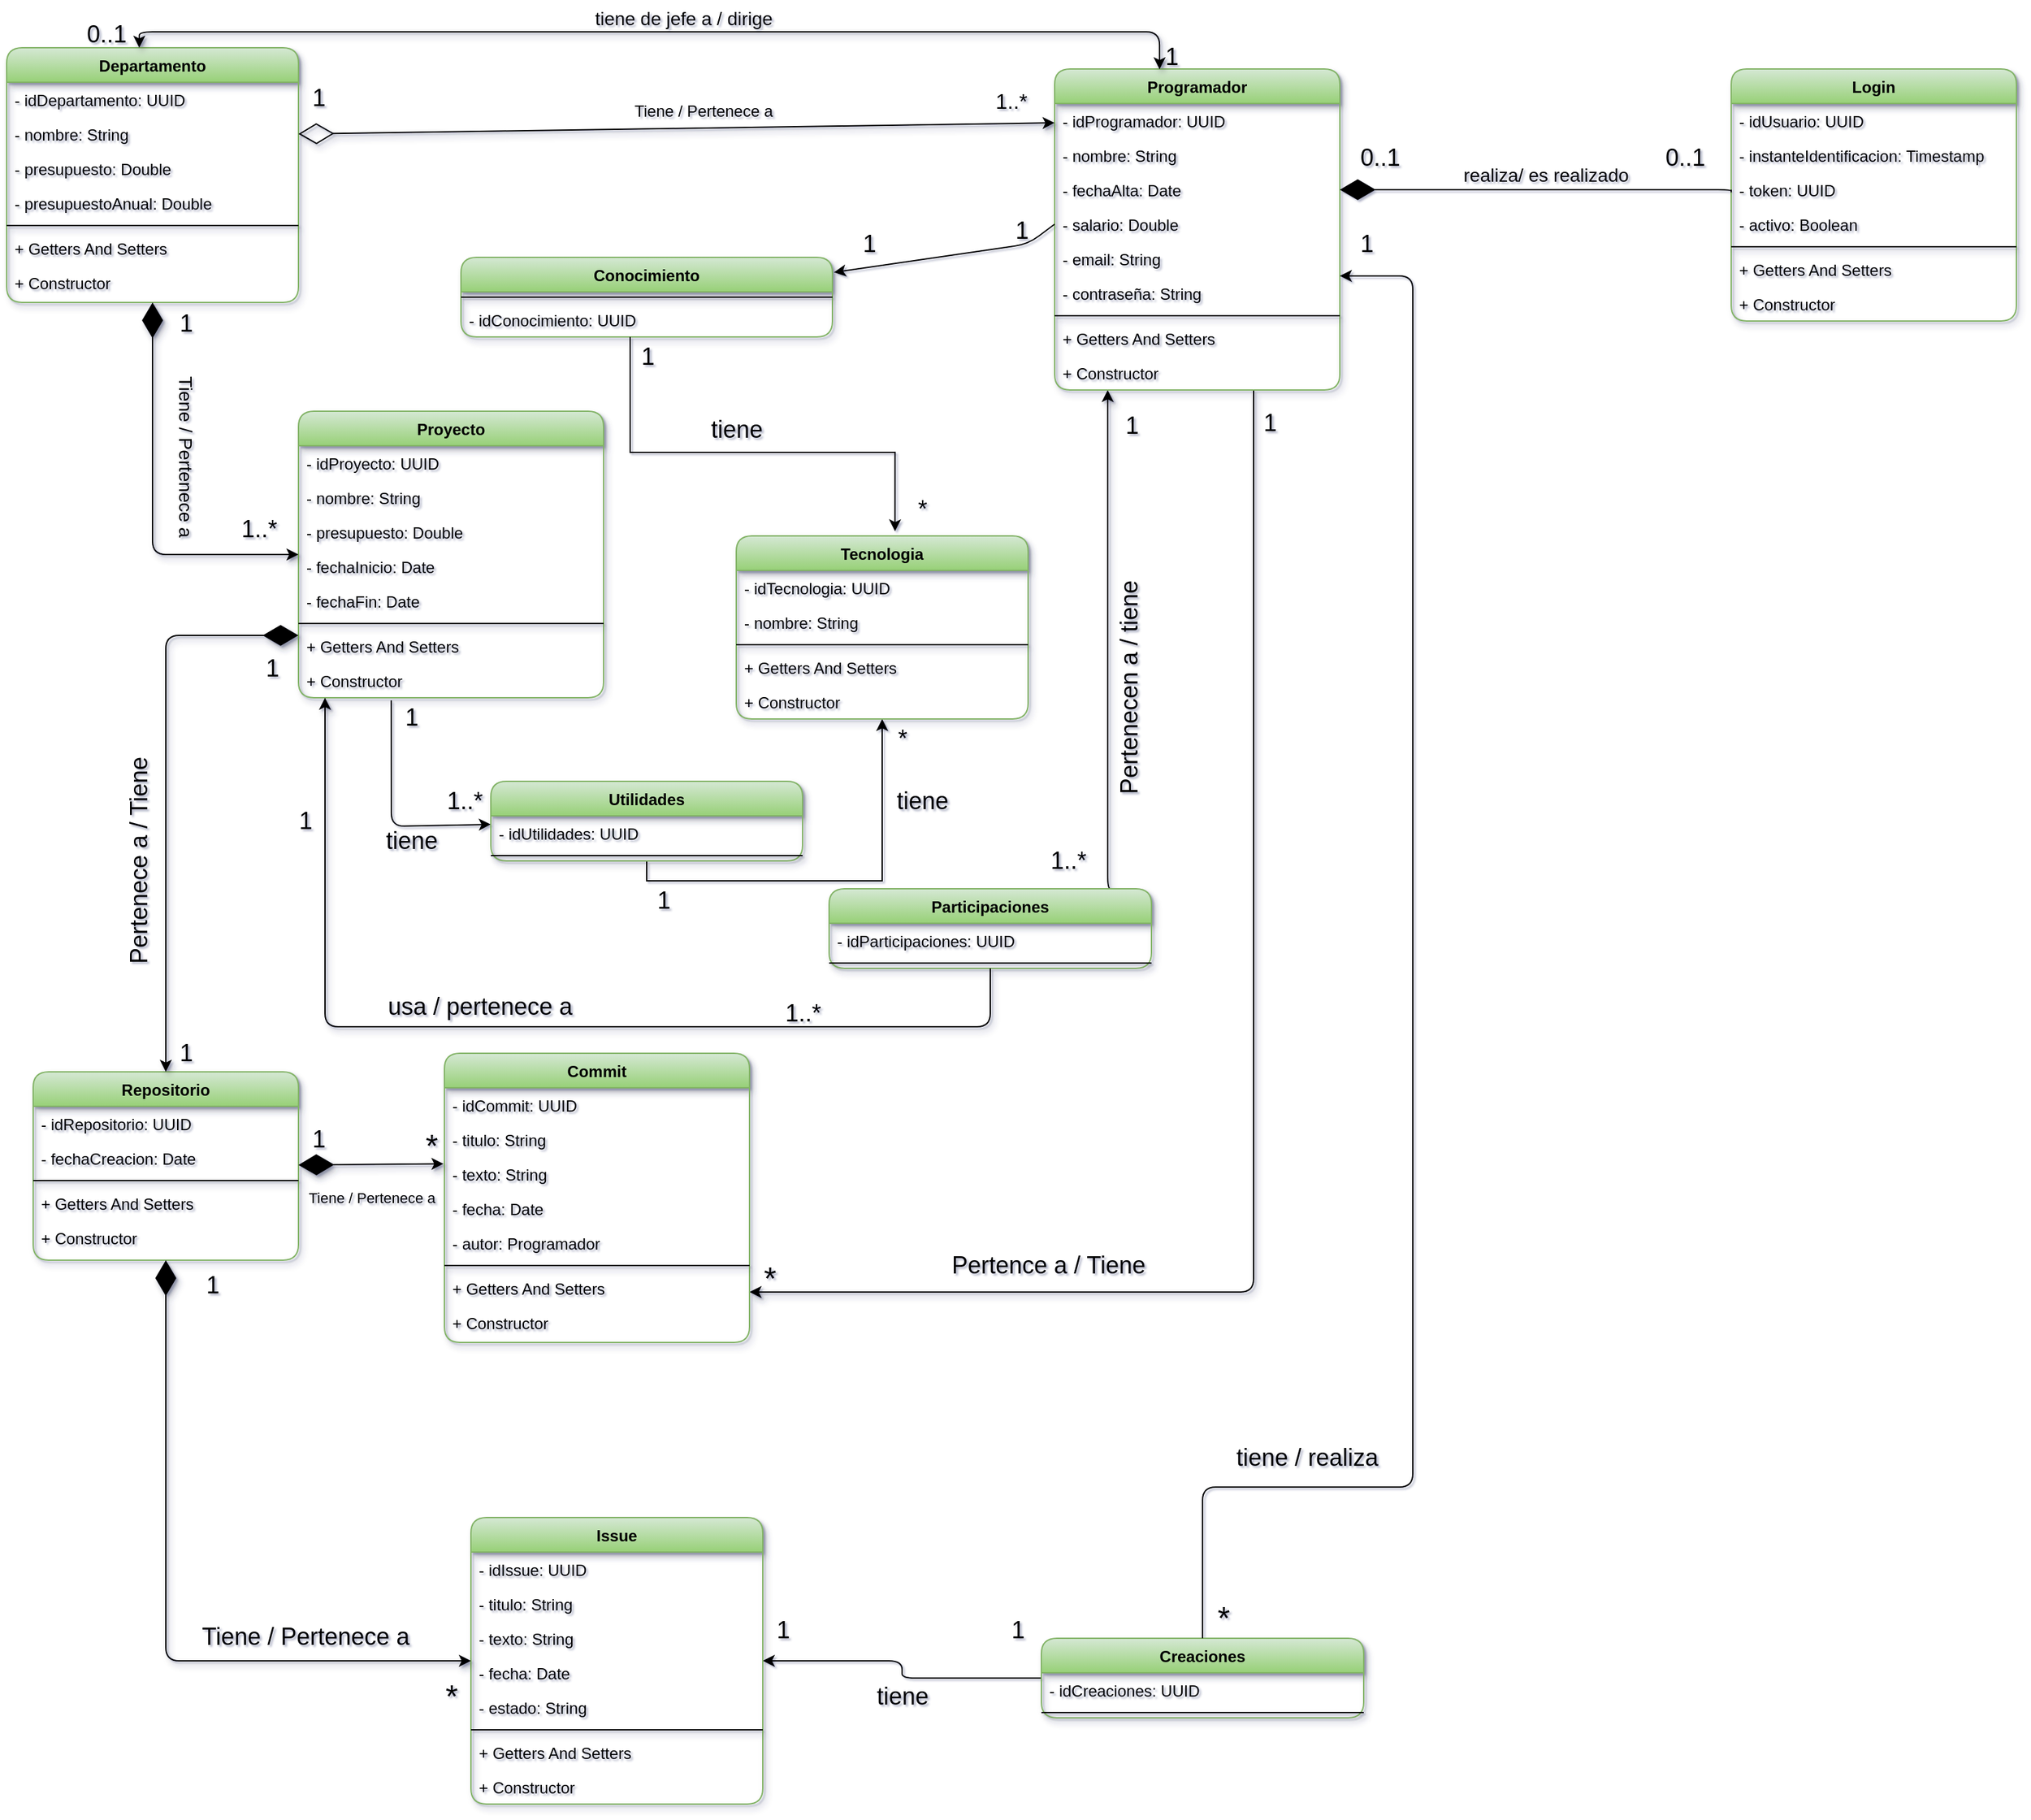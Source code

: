 <mxfile>
    <diagram id="HZmxY4WNw8024BE34JRR" name="Page-1">
        <mxGraphModel dx="781" dy="455" grid="1" gridSize="10" guides="1" tooltips="1" connect="1" arrows="1" fold="1" page="1" pageScale="1" pageWidth="827" pageHeight="1169" background="#FFFFFF" math="0" shadow="1">
            <root>
                <mxCell id="0"/>
                <mxCell id="1" parent="0"/>
                <mxCell id="TiH0geAo-olVfuEoiiwe-1" value="Departamento" style="swimlane;fontStyle=1;align=center;verticalAlign=top;childLayout=stackLayout;horizontal=1;startSize=26;horizontalStack=0;resizeParent=1;resizeParentMax=0;resizeLast=0;collapsible=1;marginBottom=0;fillColor=#d5e8d4;strokeColor=#82b366;gradientColor=#97d077;rounded=1;shadow=1;" parent="1" vertex="1">
                    <mxGeometry x="10" y="32" width="220" height="192" as="geometry"/>
                </mxCell>
                <mxCell id="TiH0geAo-olVfuEoiiwe-2" value="- idDepartamento: UUID" style="text;strokeColor=none;fillColor=none;align=left;verticalAlign=top;spacingLeft=4;spacingRight=4;overflow=hidden;rotatable=0;points=[[0,0.5],[1,0.5]];portConstraint=eastwest;rounded=1;shadow=1;" parent="TiH0geAo-olVfuEoiiwe-1" vertex="1">
                    <mxGeometry y="26" width="220" height="26" as="geometry"/>
                </mxCell>
                <mxCell id="ypCZ3P_r6VAvFXWBrY6j-39" value="- nombre: String" style="text;strokeColor=none;fillColor=none;align=left;verticalAlign=top;spacingLeft=4;spacingRight=4;overflow=hidden;rotatable=0;points=[[0,0.5],[1,0.5]];portConstraint=eastwest;rounded=1;shadow=1;" parent="TiH0geAo-olVfuEoiiwe-1" vertex="1">
                    <mxGeometry y="52" width="220" height="26" as="geometry"/>
                </mxCell>
                <mxCell id="TiH0geAo-olVfuEoiiwe-6" value="- presupuesto: Double" style="text;strokeColor=none;fillColor=none;align=left;verticalAlign=top;spacingLeft=4;spacingRight=4;overflow=hidden;rotatable=0;points=[[0,0.5],[1,0.5]];portConstraint=eastwest;rounded=1;shadow=1;" parent="TiH0geAo-olVfuEoiiwe-1" vertex="1">
                    <mxGeometry y="78" width="220" height="26" as="geometry"/>
                </mxCell>
                <mxCell id="TiH0geAo-olVfuEoiiwe-9" value="- presupuestoAnual: Double" style="text;strokeColor=none;fillColor=none;align=left;verticalAlign=top;spacingLeft=4;spacingRight=4;overflow=hidden;rotatable=0;points=[[0,0.5],[1,0.5]];portConstraint=eastwest;rounded=1;shadow=1;" parent="TiH0geAo-olVfuEoiiwe-1" vertex="1">
                    <mxGeometry y="104" width="220" height="26" as="geometry"/>
                </mxCell>
                <mxCell id="TiH0geAo-olVfuEoiiwe-3" value="" style="line;strokeWidth=1;fillColor=none;align=left;verticalAlign=middle;spacingTop=-1;spacingLeft=3;spacingRight=3;rotatable=0;labelPosition=right;points=[];portConstraint=eastwest;rounded=1;shadow=1;" parent="TiH0geAo-olVfuEoiiwe-1" vertex="1">
                    <mxGeometry y="130" width="220" height="8" as="geometry"/>
                </mxCell>
                <mxCell id="TiH0geAo-olVfuEoiiwe-4" value="+ Getters And Setters" style="text;strokeColor=none;fillColor=none;align=left;verticalAlign=top;spacingLeft=4;spacingRight=4;overflow=hidden;rotatable=0;points=[[0,0.5],[1,0.5]];portConstraint=eastwest;rounded=1;shadow=1;" parent="TiH0geAo-olVfuEoiiwe-1" vertex="1">
                    <mxGeometry y="138" width="220" height="26" as="geometry"/>
                </mxCell>
                <mxCell id="TiH0geAo-olVfuEoiiwe-10" value="+ Constructor" style="text;strokeColor=none;fillColor=none;align=left;verticalAlign=top;spacingLeft=4;spacingRight=4;overflow=hidden;rotatable=0;points=[[0,0.5],[1,0.5]];portConstraint=eastwest;rounded=1;shadow=1;" parent="TiH0geAo-olVfuEoiiwe-1" vertex="1">
                    <mxGeometry y="164" width="220" height="28" as="geometry"/>
                </mxCell>
                <mxCell id="TiH0geAo-olVfuEoiiwe-11" value="Proyecto" style="swimlane;fontStyle=1;align=center;verticalAlign=top;childLayout=stackLayout;horizontal=1;startSize=26;horizontalStack=0;resizeParent=1;resizeParentMax=0;resizeLast=0;collapsible=1;marginBottom=0;fillColor=#d5e8d4;strokeColor=#82b366;gradientColor=#97d077;rounded=1;shadow=1;" parent="1" vertex="1">
                    <mxGeometry x="230" y="306" width="230" height="216" as="geometry"/>
                </mxCell>
                <mxCell id="TiH0geAo-olVfuEoiiwe-12" value="- idProyecto: UUID" style="text;strokeColor=none;fillColor=none;align=left;verticalAlign=top;spacingLeft=4;spacingRight=4;overflow=hidden;rotatable=0;points=[[0,0.5],[1,0.5]];portConstraint=eastwest;rounded=1;shadow=1;" parent="TiH0geAo-olVfuEoiiwe-11" vertex="1">
                    <mxGeometry y="26" width="230" height="26" as="geometry"/>
                </mxCell>
                <mxCell id="ypCZ3P_r6VAvFXWBrY6j-42" value="- nombre: String" style="text;strokeColor=none;fillColor=none;align=left;verticalAlign=top;spacingLeft=4;spacingRight=4;overflow=hidden;rotatable=0;points=[[0,0.5],[1,0.5]];portConstraint=eastwest;rounded=1;shadow=1;" parent="TiH0geAo-olVfuEoiiwe-11" vertex="1">
                    <mxGeometry y="52" width="230" height="26" as="geometry"/>
                </mxCell>
                <mxCell id="TiH0geAo-olVfuEoiiwe-14" value="- presupuesto: Double" style="text;strokeColor=none;fillColor=none;align=left;verticalAlign=top;spacingLeft=4;spacingRight=4;overflow=hidden;rotatable=0;points=[[0,0.5],[1,0.5]];portConstraint=eastwest;rounded=1;shadow=1;" parent="TiH0geAo-olVfuEoiiwe-11" vertex="1">
                    <mxGeometry y="78" width="230" height="26" as="geometry"/>
                </mxCell>
                <mxCell id="TiH0geAo-olVfuEoiiwe-15" value="- fechaInicio: Date" style="text;strokeColor=none;fillColor=none;align=left;verticalAlign=top;spacingLeft=4;spacingRight=4;overflow=hidden;rotatable=0;points=[[0,0.5],[1,0.5]];portConstraint=eastwest;rounded=1;shadow=1;" parent="TiH0geAo-olVfuEoiiwe-11" vertex="1">
                    <mxGeometry y="104" width="230" height="26" as="geometry"/>
                </mxCell>
                <mxCell id="TiH0geAo-olVfuEoiiwe-16" value="- fechaFin: Date" style="text;strokeColor=none;fillColor=none;align=left;verticalAlign=top;spacingLeft=4;spacingRight=4;overflow=hidden;rotatable=0;points=[[0,0.5],[1,0.5]];portConstraint=eastwest;rounded=1;shadow=1;" parent="TiH0geAo-olVfuEoiiwe-11" vertex="1">
                    <mxGeometry y="130" width="230" height="26" as="geometry"/>
                </mxCell>
                <mxCell id="TiH0geAo-olVfuEoiiwe-18" value="" style="line;strokeWidth=1;fillColor=none;align=left;verticalAlign=middle;spacingTop=-1;spacingLeft=3;spacingRight=3;rotatable=0;labelPosition=right;points=[];portConstraint=eastwest;rounded=1;shadow=1;" parent="TiH0geAo-olVfuEoiiwe-11" vertex="1">
                    <mxGeometry y="156" width="230" height="8" as="geometry"/>
                </mxCell>
                <mxCell id="TiH0geAo-olVfuEoiiwe-19" value="+ Getters And Setters" style="text;strokeColor=none;fillColor=none;align=left;verticalAlign=top;spacingLeft=4;spacingRight=4;overflow=hidden;rotatable=0;points=[[0,0.5],[1,0.5]];portConstraint=eastwest;rounded=1;shadow=1;" parent="TiH0geAo-olVfuEoiiwe-11" vertex="1">
                    <mxGeometry y="164" width="230" height="26" as="geometry"/>
                </mxCell>
                <mxCell id="TiH0geAo-olVfuEoiiwe-20" value="+ Constructor " style="text;strokeColor=none;fillColor=none;align=left;verticalAlign=top;spacingLeft=4;spacingRight=4;overflow=hidden;rotatable=0;points=[[0,0.5],[1,0.5]];portConstraint=eastwest;rounded=1;shadow=1;" parent="TiH0geAo-olVfuEoiiwe-11" vertex="1">
                    <mxGeometry y="190" width="230" height="26" as="geometry"/>
                </mxCell>
                <mxCell id="Bo5ASMbknL42rBoyFhP4-28" style="edgeStyle=orthogonalEdgeStyle;orthogonalLoop=1;jettySize=auto;html=1;endArrow=classic;endFill=1;shadow=1;startArrow=none;startFill=0;" parent="1" source="TiH0geAo-olVfuEoiiwe-23" target="TiH0geAo-olVfuEoiiwe-46" edge="1">
                    <mxGeometry relative="1" as="geometry">
                        <Array as="points">
                            <mxPoint x="950" y="970"/>
                        </Array>
                        <mxPoint x="570" y="860" as="targetPoint"/>
                    </mxGeometry>
                </mxCell>
                <mxCell id="89NfcNjuYtu2z_Fh4dar-20" style="edgeStyle=orthogonalEdgeStyle;rounded=1;orthogonalLoop=1;jettySize=auto;html=1;fontSize=18;endArrow=none;endFill=0;shadow=1;entryX=0.861;entryY=0.039;entryDx=0;entryDy=0;startArrow=classic;startFill=1;entryPerimeter=0;" parent="1" source="TiH0geAo-olVfuEoiiwe-23" target="89NfcNjuYtu2z_Fh4dar-2" edge="1">
                    <mxGeometry relative="1" as="geometry">
                        <Array as="points">
                            <mxPoint x="840" y="666"/>
                            <mxPoint x="844" y="666"/>
                            <mxPoint x="844" y="667"/>
                        </Array>
                        <mxPoint x="810" y="590" as="targetPoint"/>
                    </mxGeometry>
                </mxCell>
                <mxCell id="TiH0geAo-olVfuEoiiwe-23" value="Programador" style="swimlane;fontStyle=1;align=center;verticalAlign=top;childLayout=stackLayout;horizontal=1;startSize=26;horizontalStack=0;resizeParent=1;resizeParentMax=0;resizeLast=0;collapsible=1;marginBottom=0;fillColor=#d5e8d4;strokeColor=#82b366;gradientColor=#97d077;rounded=1;shadow=1;" parent="1" vertex="1">
                    <mxGeometry x="800" y="48" width="215" height="242" as="geometry"/>
                </mxCell>
                <mxCell id="TiH0geAo-olVfuEoiiwe-24" value="- idProgramador: UUID" style="text;strokeColor=none;fillColor=none;align=left;verticalAlign=top;spacingLeft=4;spacingRight=4;overflow=hidden;rotatable=0;points=[[0,0.5],[1,0.5]];portConstraint=eastwest;rounded=1;shadow=1;" parent="TiH0geAo-olVfuEoiiwe-23" vertex="1">
                    <mxGeometry y="26" width="215" height="26" as="geometry"/>
                </mxCell>
                <mxCell id="ypCZ3P_r6VAvFXWBrY6j-40" value="- nombre: String" style="text;strokeColor=none;fillColor=none;align=left;verticalAlign=top;spacingLeft=4;spacingRight=4;overflow=hidden;rotatable=0;points=[[0,0.5],[1,0.5]];portConstraint=eastwest;rounded=1;shadow=1;" parent="TiH0geAo-olVfuEoiiwe-23" vertex="1">
                    <mxGeometry y="52" width="215" height="26" as="geometry"/>
                </mxCell>
                <mxCell id="TiH0geAo-olVfuEoiiwe-25" value="- fechaAlta: Date" style="text;strokeColor=none;fillColor=none;align=left;verticalAlign=top;spacingLeft=4;spacingRight=4;overflow=hidden;rotatable=0;points=[[0,0.5],[1,0.5]];portConstraint=eastwest;rounded=1;shadow=1;" parent="TiH0geAo-olVfuEoiiwe-23" vertex="1">
                    <mxGeometry y="78" width="215" height="26" as="geometry"/>
                </mxCell>
                <mxCell id="TiH0geAo-olVfuEoiiwe-45" value="- salario: Double" style="text;strokeColor=none;fillColor=none;align=left;verticalAlign=top;spacingLeft=4;spacingRight=4;overflow=hidden;rotatable=0;points=[[0,0.5],[1,0.5]];portConstraint=eastwest;rounded=1;shadow=1;" parent="TiH0geAo-olVfuEoiiwe-23" vertex="1">
                    <mxGeometry y="104" width="215" height="26" as="geometry"/>
                </mxCell>
                <mxCell id="TiH0geAo-olVfuEoiiwe-32" value="- email: String" style="text;strokeColor=none;fillColor=none;align=left;verticalAlign=top;spacingLeft=4;spacingRight=4;overflow=hidden;rotatable=0;points=[[0,0.5],[1,0.5]];portConstraint=eastwest;rounded=1;shadow=1;" parent="TiH0geAo-olVfuEoiiwe-23" vertex="1">
                    <mxGeometry y="130" width="215" height="26" as="geometry"/>
                </mxCell>
                <mxCell id="TiH0geAo-olVfuEoiiwe-33" value="- contraseña: String " style="text;strokeColor=none;fillColor=none;align=left;verticalAlign=top;spacingLeft=4;spacingRight=4;overflow=hidden;rotatable=0;points=[[0,0.5],[1,0.5]];portConstraint=eastwest;rounded=1;shadow=1;" parent="TiH0geAo-olVfuEoiiwe-23" vertex="1">
                    <mxGeometry y="156" width="215" height="26" as="geometry"/>
                </mxCell>
                <mxCell id="TiH0geAo-olVfuEoiiwe-31" value="" style="line;strokeWidth=1;fillColor=none;align=left;verticalAlign=middle;spacingTop=-1;spacingLeft=3;spacingRight=3;rotatable=0;labelPosition=right;points=[];portConstraint=eastwest;rounded=1;shadow=1;" parent="TiH0geAo-olVfuEoiiwe-23" vertex="1">
                    <mxGeometry y="182" width="215" height="8" as="geometry"/>
                </mxCell>
                <mxCell id="12" value="+ Getters And Setters" style="text;strokeColor=none;fillColor=none;align=left;verticalAlign=top;spacingLeft=4;spacingRight=4;overflow=hidden;rotatable=0;points=[[0,0.5],[1,0.5]];portConstraint=eastwest;rounded=1;shadow=1;" parent="TiH0geAo-olVfuEoiiwe-23" vertex="1">
                    <mxGeometry y="190" width="215" height="26" as="geometry"/>
                </mxCell>
                <mxCell id="13" value="+ Constructor" style="text;strokeColor=none;fillColor=none;align=left;verticalAlign=top;spacingLeft=4;spacingRight=4;overflow=hidden;rotatable=0;points=[[0,0.5],[1,0.5]];portConstraint=eastwest;rounded=1;shadow=1;" parent="TiH0geAo-olVfuEoiiwe-23" vertex="1">
                    <mxGeometry y="216" width="215" height="26" as="geometry"/>
                </mxCell>
                <mxCell id="TiH0geAo-olVfuEoiiwe-34" value="Repositorio" style="swimlane;fontStyle=1;align=center;verticalAlign=top;childLayout=stackLayout;horizontal=1;startSize=26;horizontalStack=0;resizeParent=1;resizeParentMax=0;resizeLast=0;collapsible=1;marginBottom=0;fillColor=#d5e8d4;strokeColor=#82b366;gradientColor=#97d077;rounded=1;shadow=1;" parent="1" vertex="1">
                    <mxGeometry x="30" y="804" width="200" height="142" as="geometry"/>
                </mxCell>
                <mxCell id="TiH0geAo-olVfuEoiiwe-35" value="- idRepositorio: UUID" style="text;strokeColor=none;fillColor=none;align=left;verticalAlign=top;spacingLeft=4;spacingRight=4;overflow=hidden;rotatable=0;points=[[0,0.5],[1,0.5]];portConstraint=eastwest;rounded=1;shadow=1;" parent="TiH0geAo-olVfuEoiiwe-34" vertex="1">
                    <mxGeometry y="26" width="200" height="26" as="geometry"/>
                </mxCell>
                <mxCell id="TiH0geAo-olVfuEoiiwe-36" value="- fechaCreacion: Date" style="text;strokeColor=none;fillColor=none;align=left;verticalAlign=top;spacingLeft=4;spacingRight=4;overflow=hidden;rotatable=0;points=[[0,0.5],[1,0.5]];portConstraint=eastwest;rounded=1;shadow=1;" parent="TiH0geAo-olVfuEoiiwe-34" vertex="1">
                    <mxGeometry y="52" width="200" height="26" as="geometry"/>
                </mxCell>
                <mxCell id="TiH0geAo-olVfuEoiiwe-41" value="" style="line;strokeWidth=1;fillColor=none;align=left;verticalAlign=middle;spacingTop=-1;spacingLeft=3;spacingRight=3;rotatable=0;labelPosition=right;points=[];portConstraint=eastwest;rounded=1;shadow=1;" parent="TiH0geAo-olVfuEoiiwe-34" vertex="1">
                    <mxGeometry y="78" width="200" height="8" as="geometry"/>
                </mxCell>
                <mxCell id="TiH0geAo-olVfuEoiiwe-42" value="+ Getters And Setters" style="text;strokeColor=none;fillColor=none;align=left;verticalAlign=top;spacingLeft=4;spacingRight=4;overflow=hidden;rotatable=0;points=[[0,0.5],[1,0.5]];portConstraint=eastwest;rounded=1;shadow=1;" parent="TiH0geAo-olVfuEoiiwe-34" vertex="1">
                    <mxGeometry y="86" width="200" height="26" as="geometry"/>
                </mxCell>
                <mxCell id="TiH0geAo-olVfuEoiiwe-43" value="+ Constructor " style="text;strokeColor=none;fillColor=none;align=left;verticalAlign=top;spacingLeft=4;spacingRight=4;overflow=hidden;rotatable=0;points=[[0,0.5],[1,0.5]];portConstraint=eastwest;rounded=1;shadow=1;" parent="TiH0geAo-olVfuEoiiwe-34" vertex="1">
                    <mxGeometry y="112" width="200" height="30" as="geometry"/>
                </mxCell>
                <mxCell id="TiH0geAo-olVfuEoiiwe-46" value="Commit" style="swimlane;fontStyle=1;align=center;verticalAlign=top;childLayout=stackLayout;horizontal=1;startSize=26;horizontalStack=0;resizeParent=1;resizeParentMax=0;resizeLast=0;collapsible=1;marginBottom=0;fillColor=#d5e8d4;strokeColor=#82b366;gradientColor=#97d077;rounded=1;shadow=1;" parent="1" vertex="1">
                    <mxGeometry x="340" y="790" width="230" height="218" as="geometry"/>
                </mxCell>
                <mxCell id="ypCZ3P_r6VAvFXWBrY6j-45" value="- idCommit: UUID" style="text;strokeColor=none;fillColor=none;align=left;verticalAlign=top;spacingLeft=4;spacingRight=4;overflow=hidden;rotatable=0;points=[[0,0.5],[1,0.5]];portConstraint=eastwest;rounded=1;shadow=1;" parent="TiH0geAo-olVfuEoiiwe-46" vertex="1">
                    <mxGeometry y="26" width="230" height="26" as="geometry"/>
                </mxCell>
                <mxCell id="TiH0geAo-olVfuEoiiwe-47" value="- titulo: String" style="text;strokeColor=none;fillColor=none;align=left;verticalAlign=top;spacingLeft=4;spacingRight=4;overflow=hidden;rotatable=0;points=[[0,0.5],[1,0.5]];portConstraint=eastwest;rounded=1;shadow=1;" parent="TiH0geAo-olVfuEoiiwe-46" vertex="1">
                    <mxGeometry y="52" width="230" height="26" as="geometry"/>
                </mxCell>
                <mxCell id="TiH0geAo-olVfuEoiiwe-48" value="- texto: String" style="text;strokeColor=none;fillColor=none;align=left;verticalAlign=top;spacingLeft=4;spacingRight=4;overflow=hidden;rotatable=0;points=[[0,0.5],[1,0.5]];portConstraint=eastwest;rounded=1;shadow=1;" parent="TiH0geAo-olVfuEoiiwe-46" vertex="1">
                    <mxGeometry y="78" width="230" height="26" as="geometry"/>
                </mxCell>
                <mxCell id="TiH0geAo-olVfuEoiiwe-49" value="- fecha: Date" style="text;strokeColor=none;fillColor=none;align=left;verticalAlign=top;spacingLeft=4;spacingRight=4;overflow=hidden;rotatable=0;points=[[0,0.5],[1,0.5]];portConstraint=eastwest;rounded=1;shadow=1;" parent="TiH0geAo-olVfuEoiiwe-46" vertex="1">
                    <mxGeometry y="104" width="230" height="26" as="geometry"/>
                </mxCell>
                <mxCell id="TiH0geAo-olVfuEoiiwe-52" value="- autor: Programador" style="text;strokeColor=none;fillColor=none;align=left;verticalAlign=top;spacingLeft=4;spacingRight=4;overflow=hidden;rotatable=0;points=[[0,0.5],[1,0.5]];portConstraint=eastwest;rounded=1;shadow=1;" parent="TiH0geAo-olVfuEoiiwe-46" vertex="1">
                    <mxGeometry y="130" width="230" height="26" as="geometry"/>
                </mxCell>
                <mxCell id="TiH0geAo-olVfuEoiiwe-53" value="" style="line;strokeWidth=1;fillColor=none;align=left;verticalAlign=middle;spacingTop=-1;spacingLeft=3;spacingRight=3;rotatable=0;labelPosition=right;points=[];portConstraint=eastwest;rounded=1;shadow=1;" parent="TiH0geAo-olVfuEoiiwe-46" vertex="1">
                    <mxGeometry y="156" width="230" height="8" as="geometry"/>
                </mxCell>
                <mxCell id="TiH0geAo-olVfuEoiiwe-54" value="+ Getters And Setters" style="text;strokeColor=none;fillColor=none;align=left;verticalAlign=top;spacingLeft=4;spacingRight=4;overflow=hidden;rotatable=0;points=[[0,0.5],[1,0.5]];portConstraint=eastwest;rounded=1;shadow=1;" parent="TiH0geAo-olVfuEoiiwe-46" vertex="1">
                    <mxGeometry y="164" width="230" height="26" as="geometry"/>
                </mxCell>
                <mxCell id="TiH0geAo-olVfuEoiiwe-55" value="+ Constructor " style="text;strokeColor=none;fillColor=none;align=left;verticalAlign=top;spacingLeft=4;spacingRight=4;overflow=hidden;rotatable=0;points=[[0,0.5],[1,0.5]];portConstraint=eastwest;rounded=1;shadow=1;" parent="TiH0geAo-olVfuEoiiwe-46" vertex="1">
                    <mxGeometry y="190" width="230" height="28" as="geometry"/>
                </mxCell>
                <mxCell id="y__afnDM-_Wm_M2NOgLT-55" value="" style="edgeStyle=orthogonalEdgeStyle;rounded=1;orthogonalLoop=1;jettySize=auto;html=1;fontSize=18;endArrow=none;endFill=0;startArrow=classic;startFill=1;" parent="1" source="TiH0geAo-olVfuEoiiwe-57" target="y__afnDM-_Wm_M2NOgLT-48" edge="1">
                    <mxGeometry relative="1" as="geometry">
                        <mxPoint x="790" y="1280.998" as="targetPoint"/>
                        <Array as="points"/>
                        <mxPoint x="580" y="1307" as="sourcePoint"/>
                    </mxGeometry>
                </mxCell>
                <mxCell id="TiH0geAo-olVfuEoiiwe-57" value="Issue" style="swimlane;fontStyle=1;align=center;verticalAlign=top;childLayout=stackLayout;horizontal=1;startSize=26;horizontalStack=0;resizeParent=1;resizeParentMax=0;resizeLast=0;collapsible=1;marginBottom=0;fillColor=#d5e8d4;strokeColor=#82b366;gradientColor=#97d077;rounded=1;shadow=1;" parent="1" vertex="1">
                    <mxGeometry x="360" y="1140" width="220" height="216" as="geometry"/>
                </mxCell>
                <mxCell id="TiH0geAo-olVfuEoiiwe-58" value="- idIssue: UUID" style="text;strokeColor=none;fillColor=none;align=left;verticalAlign=top;spacingLeft=4;spacingRight=4;overflow=hidden;rotatable=0;points=[[0,0.5],[1,0.5]];portConstraint=eastwest;rounded=1;shadow=1;" parent="TiH0geAo-olVfuEoiiwe-57" vertex="1">
                    <mxGeometry y="26" width="220" height="26" as="geometry"/>
                </mxCell>
                <mxCell id="ypCZ3P_r6VAvFXWBrY6j-46" value="- titulo: String" style="text;strokeColor=none;fillColor=none;align=left;verticalAlign=top;spacingLeft=4;spacingRight=4;overflow=hidden;rotatable=0;points=[[0,0.5],[1,0.5]];portConstraint=eastwest;rounded=1;shadow=1;" parent="TiH0geAo-olVfuEoiiwe-57" vertex="1">
                    <mxGeometry y="52" width="220" height="26" as="geometry"/>
                </mxCell>
                <mxCell id="TiH0geAo-olVfuEoiiwe-59" value="- texto: String" style="text;strokeColor=none;fillColor=none;align=left;verticalAlign=top;spacingLeft=4;spacingRight=4;overflow=hidden;rotatable=0;points=[[0,0.5],[1,0.5]];portConstraint=eastwest;rounded=1;shadow=1;" parent="TiH0geAo-olVfuEoiiwe-57" vertex="1">
                    <mxGeometry y="78" width="220" height="26" as="geometry"/>
                </mxCell>
                <mxCell id="TiH0geAo-olVfuEoiiwe-60" value="- fecha: Date" style="text;strokeColor=none;fillColor=none;align=left;verticalAlign=top;spacingLeft=4;spacingRight=4;overflow=hidden;rotatable=0;points=[[0,0.5],[1,0.5]];portConstraint=eastwest;rounded=1;shadow=1;" parent="TiH0geAo-olVfuEoiiwe-57" vertex="1">
                    <mxGeometry y="104" width="220" height="26" as="geometry"/>
                </mxCell>
                <mxCell id="Bo5ASMbknL42rBoyFhP4-26" value="- estado: String" style="text;strokeColor=none;fillColor=none;align=left;verticalAlign=top;spacingLeft=4;spacingRight=4;overflow=hidden;rotatable=0;points=[[0,0.5],[1,0.5]];portConstraint=eastwest;rounded=1;shadow=1;" parent="TiH0geAo-olVfuEoiiwe-57" vertex="1">
                    <mxGeometry y="130" width="220" height="26" as="geometry"/>
                </mxCell>
                <mxCell id="TiH0geAo-olVfuEoiiwe-65" value="" style="line;strokeWidth=1;fillColor=none;align=left;verticalAlign=middle;spacingTop=-1;spacingLeft=3;spacingRight=3;rotatable=0;labelPosition=right;points=[];portConstraint=eastwest;rounded=1;shadow=1;" parent="TiH0geAo-olVfuEoiiwe-57" vertex="1">
                    <mxGeometry y="156" width="220" height="8" as="geometry"/>
                </mxCell>
                <mxCell id="TiH0geAo-olVfuEoiiwe-66" value="+ Getters And Setters" style="text;strokeColor=none;fillColor=none;align=left;verticalAlign=top;spacingLeft=4;spacingRight=4;overflow=hidden;rotatable=0;points=[[0,0.5],[1,0.5]];portConstraint=eastwest;rounded=1;shadow=1;" parent="TiH0geAo-olVfuEoiiwe-57" vertex="1">
                    <mxGeometry y="164" width="220" height="26" as="geometry"/>
                </mxCell>
                <mxCell id="TiH0geAo-olVfuEoiiwe-67" value="+ Constructor " style="text;strokeColor=none;fillColor=none;align=left;verticalAlign=top;spacingLeft=4;spacingRight=4;overflow=hidden;rotatable=0;points=[[0,0.5],[1,0.5]];portConstraint=eastwest;rounded=1;shadow=1;" parent="TiH0geAo-olVfuEoiiwe-57" vertex="1">
                    <mxGeometry y="190" width="220" height="26" as="geometry"/>
                </mxCell>
                <mxCell id="Bo5ASMbknL42rBoyFhP4-2" value="Tiene / Pertenece a" style="text;html=1;align=center;verticalAlign=middle;resizable=0;points=[];autosize=1;strokeColor=none;fillColor=none;rounded=1;shadow=1;" parent="1" vertex="1">
                    <mxGeometry x="475" y="70" width="120" height="20" as="geometry"/>
                </mxCell>
                <mxCell id="Bo5ASMbknL42rBoyFhP4-4" value="&lt;font style=&quot;font-size: 18px&quot;&gt;1&lt;/font&gt;" style="text;html=1;align=center;verticalAlign=middle;resizable=0;points=[];autosize=1;strokeColor=none;fillColor=none;rounded=1;shadow=1;" parent="1" vertex="1">
                    <mxGeometry x="230" y="60" width="30" height="20" as="geometry"/>
                </mxCell>
                <mxCell id="Bo5ASMbknL42rBoyFhP4-10" value="&lt;font style=&quot;font-size: 18px&quot;&gt;1..*&lt;/font&gt;" style="text;html=1;align=center;verticalAlign=middle;resizable=0;points=[];autosize=1;strokeColor=none;fillColor=none;rounded=1;shadow=1;" parent="1" vertex="1">
                    <mxGeometry x="180" y="385" width="40" height="20" as="geometry"/>
                </mxCell>
                <mxCell id="Bo5ASMbknL42rBoyFhP4-11" value="&lt;font style=&quot;font-size: 18px&quot;&gt;1&lt;/font&gt;" style="text;html=1;align=center;verticalAlign=middle;resizable=0;points=[];autosize=1;strokeColor=none;fillColor=none;rounded=1;shadow=1;" parent="1" vertex="1">
                    <mxGeometry x="130" y="230" width="30" height="20" as="geometry"/>
                </mxCell>
                <mxCell id="Bo5ASMbknL42rBoyFhP4-13" value="&lt;font style=&quot;font-size: 14px&quot;&gt;Tiene / Pertenece a &lt;/font&gt;" style="text;html=1;align=center;verticalAlign=middle;resizable=0;points=[];autosize=1;strokeColor=none;fillColor=none;rounded=1;shadow=1;rotation=90;" parent="1" vertex="1">
                    <mxGeometry x="75" y="330" width="140" height="20" as="geometry"/>
                </mxCell>
                <mxCell id="Bo5ASMbknL42rBoyFhP4-15" value="&lt;font style=&quot;font-size: 18px&quot;&gt;1&lt;/font&gt;" style="text;html=1;align=center;verticalAlign=middle;resizable=0;points=[];autosize=1;strokeColor=none;fillColor=none;rounded=1;shadow=1;" parent="1" vertex="1">
                    <mxGeometry x="130" y="780" width="30" height="20" as="geometry"/>
                </mxCell>
                <mxCell id="Bo5ASMbknL42rBoyFhP4-16" value="&lt;font style=&quot;font-size: 18px&quot;&gt;Pertenece a / Tiene&lt;/font&gt;" style="text;html=1;align=center;verticalAlign=middle;resizable=0;points=[];autosize=1;strokeColor=none;fillColor=none;rounded=1;shadow=1;rotation=-90;" parent="1" vertex="1">
                    <mxGeometry x="25" y="635" width="170" height="20" as="geometry"/>
                </mxCell>
                <mxCell id="Bo5ASMbknL42rBoyFhP4-17" value="&lt;font style=&quot;font-size: 18px&quot;&gt;1&lt;/font&gt;" style="text;html=1;align=center;verticalAlign=middle;resizable=0;points=[];autosize=1;strokeColor=none;fillColor=none;rounded=1;shadow=1;" parent="1" vertex="1">
                    <mxGeometry x="195" y="490" width="30" height="20" as="geometry"/>
                </mxCell>
                <mxCell id="Bo5ASMbknL42rBoyFhP4-19" value="&lt;font style=&quot;font-size: 24px&quot;&gt;*&lt;/font&gt;" style="text;html=1;align=center;verticalAlign=middle;resizable=0;points=[];autosize=1;strokeColor=none;fillColor=none;rounded=1;shadow=1;" parent="1" vertex="1">
                    <mxGeometry x="335" y="1265" width="20" height="20" as="geometry"/>
                </mxCell>
                <mxCell id="Bo5ASMbknL42rBoyFhP4-22" value="&lt;font style=&quot;font-size: 18px&quot;&gt;Tiene / Pertenece a&lt;/font&gt;" style="text;html=1;align=center;verticalAlign=middle;resizable=0;points=[];autosize=1;strokeColor=none;fillColor=none;rounded=1;shadow=1;" parent="1" vertex="1">
                    <mxGeometry x="150" y="1220" width="170" height="20" as="geometry"/>
                </mxCell>
                <mxCell id="Bo5ASMbknL42rBoyFhP4-24" value="&lt;font style=&quot;font-size: 24px&quot;&gt;*&lt;/font&gt;" style="text;html=1;align=center;verticalAlign=middle;resizable=0;points=[];autosize=1;strokeColor=none;fillColor=none;rounded=1;shadow=1;" parent="1" vertex="1">
                    <mxGeometry x="320" y="850" width="20" height="20" as="geometry"/>
                </mxCell>
                <mxCell id="Bo5ASMbknL42rBoyFhP4-30" value="&lt;font style=&quot;font-size: 18px&quot;&gt;1&lt;/font&gt;" style="text;html=1;align=center;verticalAlign=middle;resizable=0;points=[];autosize=1;strokeColor=none;fillColor=none;rounded=1;shadow=1;" parent="1" vertex="1">
                    <mxGeometry x="760" y="160" width="30" height="20" as="geometry"/>
                </mxCell>
                <mxCell id="Bo5ASMbknL42rBoyFhP4-31" value="&lt;font style=&quot;font-size: 24px&quot;&gt;*&lt;/font&gt;" style="text;html=1;align=center;verticalAlign=middle;resizable=0;points=[];autosize=1;strokeColor=none;fillColor=none;rounded=1;shadow=1;" parent="1" vertex="1">
                    <mxGeometry x="575" y="950" width="20" height="20" as="geometry"/>
                </mxCell>
                <mxCell id="Bo5ASMbknL42rBoyFhP4-32" value="&lt;font style=&quot;font-size: 18px&quot;&gt;Pertence a / Tiene&lt;/font&gt;" style="text;html=1;align=center;verticalAlign=middle;resizable=0;points=[];autosize=1;strokeColor=none;fillColor=none;rounded=1;shadow=1;" parent="1" vertex="1">
                    <mxGeometry x="715" y="940" width="160" height="20" as="geometry"/>
                </mxCell>
                <mxCell id="89NfcNjuYtu2z_Fh4dar-2" value="Participaciones" style="swimlane;fontStyle=1;align=center;verticalAlign=top;childLayout=stackLayout;horizontal=1;startSize=26;horizontalStack=0;resizeParent=1;resizeParentMax=0;resizeLast=0;collapsible=1;marginBottom=0;fillColor=#d5e8d4;strokeColor=#82b366;gradientColor=#97d077;rounded=1;shadow=1;" parent="1" vertex="1">
                    <mxGeometry x="630" y="666" width="243" height="60" as="geometry"/>
                </mxCell>
                <mxCell id="Gcp4ZpwurgfE3v8SKWam-3" value="- idParticipaciones: UUID" style="text;strokeColor=none;fillColor=none;align=left;verticalAlign=top;spacingLeft=4;spacingRight=4;overflow=hidden;rotatable=0;points=[[0,0.5],[1,0.5]];portConstraint=eastwest;rounded=1;shadow=1;" parent="89NfcNjuYtu2z_Fh4dar-2" vertex="1">
                    <mxGeometry y="26" width="243" height="26" as="geometry"/>
                </mxCell>
                <mxCell id="89NfcNjuYtu2z_Fh4dar-5" value="" style="line;strokeWidth=1;fillColor=none;align=left;verticalAlign=middle;spacingTop=-1;spacingLeft=3;spacingRight=3;rotatable=0;labelPosition=right;points=[];portConstraint=eastwest;rounded=1;shadow=1;" parent="89NfcNjuYtu2z_Fh4dar-2" vertex="1">
                    <mxGeometry y="52" width="243" height="8" as="geometry"/>
                </mxCell>
                <mxCell id="89NfcNjuYtu2z_Fh4dar-17" style="edgeStyle=orthogonalEdgeStyle;rounded=1;orthogonalLoop=1;jettySize=auto;html=1;fontSize=18;endArrow=none;endFill=0;shadow=1;startArrow=classic;startFill=1;" parent="1" source="TiH0geAo-olVfuEoiiwe-11" target="89NfcNjuYtu2z_Fh4dar-2" edge="1">
                    <mxGeometry relative="1" as="geometry">
                        <mxPoint x="660" y="555" as="targetPoint"/>
                        <Array as="points">
                            <mxPoint x="250" y="770"/>
                        </Array>
                    </mxGeometry>
                </mxCell>
                <mxCell id="89NfcNjuYtu2z_Fh4dar-18" value="1" style="text;html=1;align=center;verticalAlign=middle;resizable=0;points=[];autosize=1;strokeColor=none;fillColor=none;fontSize=18;shadow=1;" parent="1" vertex="1">
                    <mxGeometry x="220" y="600" width="30" height="30" as="geometry"/>
                </mxCell>
                <mxCell id="89NfcNjuYtu2z_Fh4dar-22" value="1..*" style="text;html=1;align=center;verticalAlign=middle;resizable=0;points=[];autosize=1;strokeColor=none;fillColor=none;fontSize=18;shadow=1;" parent="1" vertex="1">
                    <mxGeometry x="790" y="630" width="40" height="30" as="geometry"/>
                </mxCell>
                <mxCell id="89NfcNjuYtu2z_Fh4dar-23" value="&lt;font style=&quot;font-size: 18px&quot;&gt;Pertenecen a / tiene&lt;br&gt;&lt;/font&gt;" style="text;html=1;align=center;verticalAlign=middle;resizable=0;points=[];autosize=1;strokeColor=none;fillColor=none;fontSize=18;shadow=1;rotation=-90;" parent="1" vertex="1">
                    <mxGeometry x="766.5" y="500" width="180" height="30" as="geometry"/>
                </mxCell>
                <mxCell id="89NfcNjuYtu2z_Fh4dar-25" value="&lt;font style=&quot;font-size: 18px&quot;&gt;usa / pertenece a&amp;nbsp; &lt;br&gt;&lt;/font&gt;" style="text;html=1;align=center;verticalAlign=middle;resizable=0;points=[];autosize=1;strokeColor=none;fillColor=none;fontSize=18;shadow=1;" parent="1" vertex="1">
                    <mxGeometry x="289" y="740" width="160" height="30" as="geometry"/>
                </mxCell>
                <mxCell id="89NfcNjuYtu2z_Fh4dar-30" value="&lt;font style=&quot;font-size: 18px&quot;&gt;1&lt;/font&gt;" style="text;html=1;align=center;verticalAlign=middle;resizable=0;points=[];autosize=1;strokeColor=none;fillColor=none;fontSize=24;shadow=1;" parent="1" vertex="1">
                    <mxGeometry x="873" y="17" width="30" height="40" as="geometry"/>
                </mxCell>
                <mxCell id="89NfcNjuYtu2z_Fh4dar-33" value="tiene de jefe a / dirige" style="text;html=1;align=center;verticalAlign=middle;resizable=0;points=[];autosize=1;strokeColor=none;fillColor=none;fontSize=14;shadow=1;" parent="1" vertex="1">
                    <mxGeometry x="445" width="150" height="20" as="geometry"/>
                </mxCell>
                <mxCell id="89NfcNjuYtu2z_Fh4dar-29" style="edgeStyle=orthogonalEdgeStyle;rounded=1;orthogonalLoop=1;jettySize=auto;html=1;fontSize=24;endArrow=classic;endFill=1;shadow=1;exitX=0.368;exitY=0.001;exitDx=0;exitDy=0;exitPerimeter=0;startArrow=classic;startFill=1;" parent="1" source="TiH0geAo-olVfuEoiiwe-23" target="TiH0geAo-olVfuEoiiwe-1" edge="1">
                    <mxGeometry relative="1" as="geometry">
                        <mxPoint x="695" y="10" as="targetPoint"/>
                        <Array as="points">
                            <mxPoint x="879" y="20"/>
                            <mxPoint x="110" y="20"/>
                        </Array>
                    </mxGeometry>
                </mxCell>
                <mxCell id="y__afnDM-_Wm_M2NOgLT-1" value="&lt;font style=&quot;font-size: 18px&quot;&gt;0..1&lt;/font&gt;" style="text;html=1;align=center;verticalAlign=middle;resizable=0;points=[];autosize=1;strokeColor=none;fillColor=none;shadow=1;" parent="1" vertex="1">
                    <mxGeometry x="60" y="12" width="50" height="20" as="geometry"/>
                </mxCell>
                <mxCell id="y__afnDM-_Wm_M2NOgLT-3" value="" style="endArrow=diamondThin;endFill=1;endSize=24;html=1;rounded=1;fontSize=18;entryX=0.5;entryY=1;entryDx=0;entryDy=0;sketch=0;shadow=1;jumpSize=6;labelBorderColor=none;startArrow=classic;startFill=1;" parent="1" source="TiH0geAo-olVfuEoiiwe-57" target="TiH0geAo-olVfuEoiiwe-34" edge="1">
                    <mxGeometry width="160" relative="1" as="geometry">
                        <mxPoint x="360" y="1309" as="sourcePoint"/>
                        <mxPoint x="340" y="920" as="targetPoint"/>
                        <Array as="points">
                            <mxPoint x="130" y="1248"/>
                        </Array>
                    </mxGeometry>
                </mxCell>
                <mxCell id="y__afnDM-_Wm_M2NOgLT-4" value="1" style="text;html=1;align=center;verticalAlign=middle;resizable=0;points=[];autosize=1;strokeColor=none;fillColor=none;fontSize=18;shadow=1;" parent="1" vertex="1">
                    <mxGeometry x="150" y="950" width="30" height="30" as="geometry"/>
                </mxCell>
                <mxCell id="y__afnDM-_Wm_M2NOgLT-5" value="" style="endArrow=diamondThin;endFill=1;endSize=24;html=1;rounded=0;fontSize=18;sketch=0;shadow=1;jumpSize=6;labelBorderColor=none;startArrow=classic;startFill=1;exitX=-0.003;exitY=0.205;exitDx=0;exitDy=0;exitPerimeter=0;" parent="1" source="TiH0geAo-olVfuEoiiwe-48" target="TiH0geAo-olVfuEoiiwe-34" edge="1">
                    <mxGeometry width="160" relative="1" as="geometry">
                        <mxPoint x="340" y="937" as="sourcePoint"/>
                        <mxPoint x="230.2" y="936.626" as="targetPoint"/>
                        <Array as="points"/>
                    </mxGeometry>
                </mxCell>
                <mxCell id="y__afnDM-_Wm_M2NOgLT-7" value="1" style="text;html=1;align=center;verticalAlign=middle;resizable=0;points=[];autosize=1;strokeColor=none;fillColor=none;fontSize=18;shadow=1;" parent="1" vertex="1">
                    <mxGeometry x="230" y="840" width="30" height="30" as="geometry"/>
                </mxCell>
                <mxCell id="y__afnDM-_Wm_M2NOgLT-9" value="&lt;font style=&quot;font-size: 11px&quot;&gt;Tiene / Pertenece a&lt;/font&gt;" style="text;html=1;align=center;verticalAlign=middle;resizable=0;points=[];autosize=1;strokeColor=none;fillColor=none;rounded=1;shadow=1;" parent="1" vertex="1">
                    <mxGeometry x="230" y="889" width="110" height="20" as="geometry"/>
                </mxCell>
                <mxCell id="y__afnDM-_Wm_M2NOgLT-11" value="" style="endArrow=diamondThin;endFill=0;endSize=24;html=1;rounded=1;shadow=1;labelBorderColor=none;sketch=0;fontSize=11;jumpSize=6;entryX=1;entryY=0.5;entryDx=0;entryDy=0;startArrow=classic;startFill=1;" parent="1" source="TiH0geAo-olVfuEoiiwe-24" target="ypCZ3P_r6VAvFXWBrY6j-39" edge="1">
                    <mxGeometry width="160" relative="1" as="geometry">
                        <mxPoint x="190" y="290" as="sourcePoint"/>
                        <mxPoint x="350" y="290" as="targetPoint"/>
                    </mxGeometry>
                </mxCell>
                <mxCell id="y__afnDM-_Wm_M2NOgLT-13" value="" style="endArrow=diamondThin;endFill=1;endSize=24;html=1;rounded=1;fontSize=18;sketch=0;shadow=1;jumpSize=6;labelBorderColor=none;exitX=0.5;exitY=0;exitDx=0;exitDy=0;entryX=0;entryY=0.5;entryDx=0;entryDy=0;startArrow=classic;startFill=1;" parent="1" source="TiH0geAo-olVfuEoiiwe-34" edge="1">
                    <mxGeometry width="160" relative="1" as="geometry">
                        <mxPoint x="107.93" y="486.006" as="sourcePoint"/>
                        <mxPoint x="230" y="475" as="targetPoint"/>
                        <Array as="points">
                            <mxPoint x="130" y="475"/>
                        </Array>
                    </mxGeometry>
                </mxCell>
                <mxCell id="y__afnDM-_Wm_M2NOgLT-15" value="" style="endArrow=diamondThin;endFill=1;endSize=24;html=1;rounded=1;fontSize=18;sketch=0;shadow=1;jumpSize=6;labelBorderColor=none;startArrow=classic;startFill=1;entryX=0.5;entryY=1;entryDx=0;entryDy=0;entryPerimeter=0;" parent="1" source="TiH0geAo-olVfuEoiiwe-11" target="TiH0geAo-olVfuEoiiwe-10" edge="1">
                    <mxGeometry width="160" relative="1" as="geometry">
                        <mxPoint x="140" y="620.0" as="sourcePoint"/>
                        <mxPoint x="110" y="330" as="targetPoint"/>
                        <Array as="points">
                            <mxPoint x="120" y="414"/>
                        </Array>
                    </mxGeometry>
                </mxCell>
                <mxCell id="y__afnDM-_Wm_M2NOgLT-28" value="Conocimiento" style="swimlane;fontStyle=1;align=center;verticalAlign=top;childLayout=stackLayout;horizontal=1;startSize=26;horizontalStack=0;resizeParent=1;resizeParentMax=0;resizeLast=0;collapsible=1;marginBottom=0;fillColor=#d5e8d4;strokeColor=#82b366;gradientColor=#97d077;rounded=1;shadow=1;" parent="1" vertex="1">
                    <mxGeometry x="352.5" y="190" width="280" height="60" as="geometry"/>
                </mxCell>
                <mxCell id="y__afnDM-_Wm_M2NOgLT-37" value="" style="line;strokeWidth=1;fillColor=none;align=left;verticalAlign=middle;spacingTop=-1;spacingLeft=3;spacingRight=3;rotatable=0;labelPosition=right;points=[];portConstraint=eastwest;rounded=1;shadow=1;" parent="y__afnDM-_Wm_M2NOgLT-28" vertex="1">
                    <mxGeometry y="26" width="280" height="8" as="geometry"/>
                </mxCell>
                <mxCell id="Gcp4ZpwurgfE3v8SKWam-1" value="- idConocimiento: UUID" style="text;strokeColor=none;fillColor=none;align=left;verticalAlign=top;spacingLeft=4;spacingRight=4;overflow=hidden;rotatable=0;points=[[0,0.5],[1,0.5]];portConstraint=eastwest;rounded=1;shadow=1;" parent="y__afnDM-_Wm_M2NOgLT-28" vertex="1">
                    <mxGeometry y="34" width="280" height="26" as="geometry"/>
                </mxCell>
                <mxCell id="y__afnDM-_Wm_M2NOgLT-43" value="" style="endArrow=classic;html=1;rounded=1;fontSize=24;exitX=0.304;exitY=1.077;exitDx=0;exitDy=0;exitPerimeter=0;" parent="1" source="TiH0geAo-olVfuEoiiwe-20" target="ypCZ3P_r6VAvFXWBrY6j-2" edge="1">
                    <mxGeometry width="50" height="50" relative="1" as="geometry">
                        <mxPoint x="320" y="570" as="sourcePoint"/>
                        <mxPoint x="310" y="-100" as="targetPoint"/>
                        <Array as="points">
                            <mxPoint x="300" y="619"/>
                        </Array>
                    </mxGeometry>
                </mxCell>
                <mxCell id="y__afnDM-_Wm_M2NOgLT-42" value="" style="endArrow=classic;html=1;rounded=1;fontSize=24;exitX=0;exitY=0.5;exitDx=0;exitDy=0;entryX=1.004;entryY=1.127;entryDx=0;entryDy=0;entryPerimeter=0;" parent="1" source="TiH0geAo-olVfuEoiiwe-45" edge="1">
                    <mxGeometry width="50" height="50" relative="1" as="geometry">
                        <mxPoint x="790" y="200" as="sourcePoint"/>
                        <mxPoint x="633.62" y="201.302" as="targetPoint"/>
                        <Array as="points">
                            <mxPoint x="780" y="180"/>
                        </Array>
                    </mxGeometry>
                </mxCell>
                <mxCell id="y__afnDM-_Wm_M2NOgLT-44" value="&lt;font style=&quot;font-size: 18px&quot;&gt;1&lt;/font&gt;" style="text;html=1;align=center;verticalAlign=middle;resizable=0;points=[];autosize=1;strokeColor=none;fillColor=none;fontSize=24;" parent="1" vertex="1">
                    <mxGeometry x="843" y="295" width="30" height="40" as="geometry"/>
                </mxCell>
                <mxCell id="y__afnDM-_Wm_M2NOgLT-48" value="Creaciones" style="swimlane;fontStyle=1;align=center;verticalAlign=top;childLayout=stackLayout;horizontal=1;startSize=26;horizontalStack=0;resizeParent=1;resizeParentMax=0;resizeLast=0;collapsible=1;marginBottom=0;fillColor=#d5e8d4;strokeColor=#82b366;gradientColor=#97d077;rounded=1;shadow=1;" parent="1" vertex="1">
                    <mxGeometry x="790" y="1231" width="243" height="60" as="geometry"/>
                </mxCell>
                <mxCell id="Gcp4ZpwurgfE3v8SKWam-4" value="- idCreaciones: UUID" style="text;strokeColor=none;fillColor=none;align=left;verticalAlign=top;spacingLeft=4;spacingRight=4;overflow=hidden;rotatable=0;points=[[0,0.5],[1,0.5]];portConstraint=eastwest;rounded=1;shadow=1;" parent="y__afnDM-_Wm_M2NOgLT-48" vertex="1">
                    <mxGeometry y="26" width="243" height="26" as="geometry"/>
                </mxCell>
                <mxCell id="y__afnDM-_Wm_M2NOgLT-51" value="" style="line;strokeWidth=1;fillColor=none;align=left;verticalAlign=middle;spacingTop=-1;spacingLeft=3;spacingRight=3;rotatable=0;labelPosition=right;points=[];portConstraint=eastwest;rounded=1;shadow=1;" parent="y__afnDM-_Wm_M2NOgLT-48" vertex="1">
                    <mxGeometry y="52" width="243" height="8" as="geometry"/>
                </mxCell>
                <mxCell id="y__afnDM-_Wm_M2NOgLT-56" value="" style="edgeStyle=orthogonalEdgeStyle;rounded=1;orthogonalLoop=1;jettySize=auto;html=1;fontSize=18;endArrow=none;endFill=0;startArrow=classic;startFill=1;" parent="1" source="TiH0geAo-olVfuEoiiwe-23" target="y__afnDM-_Wm_M2NOgLT-48" edge="1">
                    <mxGeometry relative="1" as="geometry">
                        <mxPoint x="1070" y="680" as="sourcePoint"/>
                        <mxPoint x="1265" y="680" as="targetPoint"/>
                        <Array as="points">
                            <mxPoint x="1070" y="204"/>
                            <mxPoint x="1070" y="1117"/>
                        </Array>
                    </mxGeometry>
                </mxCell>
                <mxCell id="y__afnDM-_Wm_M2NOgLT-57" value="1" style="text;html=1;align=center;verticalAlign=middle;resizable=0;points=[];autosize=1;strokeColor=none;fillColor=none;fontSize=18;" parent="1" vertex="1">
                    <mxGeometry x="1020" y="165" width="30" height="30" as="geometry"/>
                </mxCell>
                <mxCell id="y__afnDM-_Wm_M2NOgLT-58" value="&lt;font style=&quot;font-size: 24px&quot;&gt;*&lt;/font&gt;" style="text;html=1;align=center;verticalAlign=middle;resizable=0;points=[];autosize=1;strokeColor=none;fillColor=none;fontSize=18;" parent="1" vertex="1">
                    <mxGeometry x="916.5" y="1201" width="20" height="30" as="geometry"/>
                </mxCell>
                <mxCell id="y__afnDM-_Wm_M2NOgLT-59" value="&lt;font size=&quot;3&quot;&gt;1..*&lt;/font&gt;" style="text;html=1;align=center;verticalAlign=middle;resizable=0;points=[];autosize=1;strokeColor=none;fillColor=none;fontSize=24;" parent="1" vertex="1">
                    <mxGeometry x="746.5" y="50" width="40" height="40" as="geometry"/>
                </mxCell>
                <mxCell id="y__afnDM-_Wm_M2NOgLT-60" value="1" style="text;html=1;align=center;verticalAlign=middle;resizable=0;points=[];autosize=1;strokeColor=none;fillColor=none;fontSize=18;" parent="1" vertex="1">
                    <mxGeometry x="756.5" y="1210" width="30" height="30" as="geometry"/>
                </mxCell>
                <mxCell id="y__afnDM-_Wm_M2NOgLT-61" value="1" style="text;html=1;align=center;verticalAlign=middle;resizable=0;points=[];autosize=1;strokeColor=none;fillColor=none;fontSize=18;" parent="1" vertex="1">
                    <mxGeometry x="580" y="1210" width="30" height="30" as="geometry"/>
                </mxCell>
                <mxCell id="ypCZ3P_r6VAvFXWBrY6j-27" style="edgeStyle=orthogonalEdgeStyle;rounded=0;orthogonalLoop=1;jettySize=auto;html=1;fontSize=18;" parent="1" source="ypCZ3P_r6VAvFXWBrY6j-2" target="ypCZ3P_r6VAvFXWBrY6j-18" edge="1">
                    <mxGeometry relative="1" as="geometry">
                        <Array as="points">
                            <mxPoint x="493" y="660"/>
                            <mxPoint x="670" y="660"/>
                        </Array>
                    </mxGeometry>
                </mxCell>
                <mxCell id="ypCZ3P_r6VAvFXWBrY6j-2" value="Utilidades" style="swimlane;fontStyle=1;align=center;verticalAlign=top;childLayout=stackLayout;horizontal=1;startSize=26;horizontalStack=0;resizeParent=1;resizeParentMax=0;resizeLast=0;collapsible=1;marginBottom=0;fillColor=#d5e8d4;strokeColor=#82b366;gradientColor=#97d077;rounded=1;shadow=1;" parent="1" vertex="1">
                    <mxGeometry x="375" y="585" width="235" height="60" as="geometry"/>
                </mxCell>
                <mxCell id="Gcp4ZpwurgfE3v8SKWam-2" value="- idUtilidades: UUID" style="text;strokeColor=none;fillColor=none;align=left;verticalAlign=top;spacingLeft=4;spacingRight=4;overflow=hidden;rotatable=0;points=[[0,0.5],[1,0.5]];portConstraint=eastwest;rounded=1;shadow=1;" parent="ypCZ3P_r6VAvFXWBrY6j-2" vertex="1">
                    <mxGeometry y="26" width="235" height="26" as="geometry"/>
                </mxCell>
                <mxCell id="ypCZ3P_r6VAvFXWBrY6j-6" value="" style="line;strokeWidth=1;fillColor=none;align=left;verticalAlign=middle;spacingTop=-1;spacingLeft=3;spacingRight=3;rotatable=0;labelPosition=right;points=[];portConstraint=eastwest;rounded=1;shadow=1;" parent="ypCZ3P_r6VAvFXWBrY6j-2" vertex="1">
                    <mxGeometry y="52" width="235" height="8" as="geometry"/>
                </mxCell>
                <mxCell id="ypCZ3P_r6VAvFXWBrY6j-9" value="&lt;font style=&quot;font-size: 18px&quot;&gt;1..*&lt;/font&gt;" style="text;html=1;align=center;verticalAlign=middle;resizable=0;points=[];autosize=1;strokeColor=none;fillColor=none;" parent="1" vertex="1">
                    <mxGeometry x="590" y="750" width="40" height="20" as="geometry"/>
                </mxCell>
                <mxCell id="ypCZ3P_r6VAvFXWBrY6j-26" value="" style="edgeStyle=orthogonalEdgeStyle;rounded=0;orthogonalLoop=1;jettySize=auto;html=1;fontSize=18;entryX=0.544;entryY=-0.025;entryDx=0;entryDy=0;entryPerimeter=0;" parent="1" source="y__afnDM-_Wm_M2NOgLT-28" target="ypCZ3P_r6VAvFXWBrY6j-18" edge="1">
                    <mxGeometry relative="1" as="geometry">
                        <Array as="points">
                            <mxPoint x="480" y="337"/>
                            <mxPoint x="680" y="337"/>
                        </Array>
                    </mxGeometry>
                </mxCell>
                <mxCell id="ypCZ3P_r6VAvFXWBrY6j-18" value="Tecnologia" style="swimlane;fontStyle=1;align=center;verticalAlign=top;childLayout=stackLayout;horizontal=1;startSize=26;horizontalStack=0;resizeParent=1;resizeParentMax=0;resizeLast=0;collapsible=1;marginBottom=0;fillColor=#d5e8d4;strokeColor=#82b366;gradientColor=#97d077;rounded=1;shadow=1;" parent="1" vertex="1">
                    <mxGeometry x="560" y="400" width="220" height="138" as="geometry"/>
                </mxCell>
                <mxCell id="ypCZ3P_r6VAvFXWBrY6j-19" value="- idTecnologia: UUID" style="text;strokeColor=none;fillColor=none;align=left;verticalAlign=top;spacingLeft=4;spacingRight=4;overflow=hidden;rotatable=0;points=[[0,0.5],[1,0.5]];portConstraint=eastwest;rounded=1;shadow=1;" parent="ypCZ3P_r6VAvFXWBrY6j-18" vertex="1">
                    <mxGeometry y="26" width="220" height="26" as="geometry"/>
                </mxCell>
                <mxCell id="ypCZ3P_r6VAvFXWBrY6j-44" value="- nombre: String" style="text;strokeColor=none;fillColor=none;align=left;verticalAlign=top;spacingLeft=4;spacingRight=4;overflow=hidden;rotatable=0;points=[[0,0.5],[1,0.5]];portConstraint=eastwest;rounded=1;shadow=1;" parent="ypCZ3P_r6VAvFXWBrY6j-18" vertex="1">
                    <mxGeometry y="52" width="220" height="26" as="geometry"/>
                </mxCell>
                <mxCell id="ypCZ3P_r6VAvFXWBrY6j-21" value="" style="line;strokeWidth=1;fillColor=none;align=left;verticalAlign=middle;spacingTop=-1;spacingLeft=3;spacingRight=3;rotatable=0;labelPosition=right;points=[];portConstraint=eastwest;rounded=1;shadow=1;" parent="ypCZ3P_r6VAvFXWBrY6j-18" vertex="1">
                    <mxGeometry y="78" width="220" height="8" as="geometry"/>
                </mxCell>
                <mxCell id="ypCZ3P_r6VAvFXWBrY6j-22" value="+ Getters And Setters" style="text;strokeColor=none;fillColor=none;align=left;verticalAlign=top;spacingLeft=4;spacingRight=4;overflow=hidden;rotatable=0;points=[[0,0.5],[1,0.5]];portConstraint=eastwest;rounded=1;shadow=1;" parent="ypCZ3P_r6VAvFXWBrY6j-18" vertex="1">
                    <mxGeometry y="86" width="220" height="26" as="geometry"/>
                </mxCell>
                <mxCell id="ypCZ3P_r6VAvFXWBrY6j-23" value="+ Constructor " style="text;strokeColor=none;fillColor=none;align=left;verticalAlign=top;spacingLeft=4;spacingRight=4;overflow=hidden;rotatable=0;points=[[0,0.5],[1,0.5]];portConstraint=eastwest;rounded=1;shadow=1;" parent="ypCZ3P_r6VAvFXWBrY6j-18" vertex="1">
                    <mxGeometry y="112" width="220" height="26" as="geometry"/>
                </mxCell>
                <mxCell id="ypCZ3P_r6VAvFXWBrY6j-28" value="1..*" style="text;html=1;align=center;verticalAlign=middle;resizable=0;points=[];autosize=1;strokeColor=none;fillColor=none;fontSize=18;" parent="1" vertex="1">
                    <mxGeometry x="335" y="585" width="40" height="30" as="geometry"/>
                </mxCell>
                <mxCell id="ypCZ3P_r6VAvFXWBrY6j-29" value="1" style="text;html=1;align=center;verticalAlign=middle;resizable=0;points=[];autosize=1;strokeColor=none;fillColor=none;fontSize=18;" parent="1" vertex="1">
                    <mxGeometry x="300" y="522" width="30" height="30" as="geometry"/>
                </mxCell>
                <mxCell id="ypCZ3P_r6VAvFXWBrY6j-30" value="1" style="text;html=1;align=center;verticalAlign=middle;resizable=0;points=[];autosize=1;strokeColor=none;fillColor=none;fontSize=18;" parent="1" vertex="1">
                    <mxGeometry x="490" y="660" width="30" height="30" as="geometry"/>
                </mxCell>
                <mxCell id="ypCZ3P_r6VAvFXWBrY6j-31" value="*" style="text;html=1;align=center;verticalAlign=middle;resizable=0;points=[];autosize=1;strokeColor=none;fillColor=none;fontSize=18;" parent="1" vertex="1">
                    <mxGeometry x="675" y="538" width="20" height="30" as="geometry"/>
                </mxCell>
                <mxCell id="ypCZ3P_r6VAvFXWBrY6j-32" value="1" style="text;html=1;align=center;verticalAlign=middle;resizable=0;points=[];autosize=1;strokeColor=none;fillColor=none;fontSize=18;" parent="1" vertex="1">
                    <mxGeometry x="645" y="165" width="30" height="30" as="geometry"/>
                </mxCell>
                <mxCell id="ypCZ3P_r6VAvFXWBrY6j-33" value="1" style="text;html=1;align=center;verticalAlign=middle;resizable=0;points=[];autosize=1;strokeColor=none;fillColor=none;fontSize=18;" parent="1" vertex="1">
                    <mxGeometry x="477.5" y="250" width="30" height="30" as="geometry"/>
                </mxCell>
                <mxCell id="ypCZ3P_r6VAvFXWBrY6j-34" value="*" style="text;html=1;align=center;verticalAlign=middle;resizable=0;points=[];autosize=1;strokeColor=none;fillColor=none;fontSize=18;" parent="1" vertex="1">
                    <mxGeometry x="690" y="365" width="20" height="30" as="geometry"/>
                </mxCell>
                <mxCell id="ypCZ3P_r6VAvFXWBrY6j-37" value="1" style="text;html=1;align=center;verticalAlign=middle;resizable=0;points=[];autosize=1;strokeColor=none;fillColor=none;fontSize=18;" parent="1" vertex="1">
                    <mxGeometry x="946.5" y="300" width="30" height="30" as="geometry"/>
                </mxCell>
                <mxCell id="ypCZ3P_r6VAvFXWBrY6j-47" value="tiene / realiza" style="text;html=1;align=center;verticalAlign=middle;resizable=0;points=[];autosize=1;strokeColor=none;fillColor=none;fontSize=18;" parent="1" vertex="1">
                    <mxGeometry x="930" y="1080" width="120" height="30" as="geometry"/>
                </mxCell>
                <mxCell id="ypCZ3P_r6VAvFXWBrY6j-48" value="&lt;font style=&quot;font-size: 18px&quot;&gt;tiene&lt;/font&gt;" style="text;html=1;align=center;verticalAlign=middle;resizable=0;points=[];autosize=1;strokeColor=none;fillColor=none;fontSize=18;" parent="1" vertex="1">
                    <mxGeometry x="660" y="1260" width="50" height="30" as="geometry"/>
                </mxCell>
                <mxCell id="ypCZ3P_r6VAvFXWBrY6j-49" value="tiene" style="text;html=1;align=center;verticalAlign=middle;resizable=0;points=[];autosize=1;strokeColor=none;fillColor=none;fontSize=18;" parent="1" vertex="1">
                    <mxGeometry x="290" y="615" width="50" height="30" as="geometry"/>
                </mxCell>
                <mxCell id="ypCZ3P_r6VAvFXWBrY6j-50" value="tiene" style="text;html=1;align=center;verticalAlign=middle;resizable=0;points=[];autosize=1;strokeColor=none;fillColor=none;fontSize=18;" parent="1" vertex="1">
                    <mxGeometry x="675" y="585" width="50" height="30" as="geometry"/>
                </mxCell>
                <mxCell id="ypCZ3P_r6VAvFXWBrY6j-51" value="tiene" style="text;html=1;align=center;verticalAlign=middle;resizable=0;points=[];autosize=1;strokeColor=none;fillColor=none;fontSize=18;" parent="1" vertex="1">
                    <mxGeometry x="535" y="305" width="50" height="30" as="geometry"/>
                </mxCell>
                <mxCell id="2" value="Login" style="swimlane;fontStyle=1;align=center;verticalAlign=top;childLayout=stackLayout;horizontal=1;startSize=26;horizontalStack=0;resizeParent=1;resizeParentMax=0;resizeLast=0;collapsible=1;marginBottom=0;fillColor=#d5e8d4;strokeColor=#82b366;gradientColor=#97d077;rounded=1;shadow=1;" parent="1" vertex="1">
                    <mxGeometry x="1310" y="48" width="215" height="190" as="geometry"/>
                </mxCell>
                <mxCell id="3" value="- idUsuario: UUID" style="text;strokeColor=none;fillColor=none;align=left;verticalAlign=top;spacingLeft=4;spacingRight=4;overflow=hidden;rotatable=0;points=[[0,0.5],[1,0.5]];portConstraint=eastwest;rounded=1;shadow=1;" parent="2" vertex="1">
                    <mxGeometry y="26" width="215" height="26" as="geometry"/>
                </mxCell>
                <mxCell id="4" value="- instanteIdentificacion: Timestamp" style="text;strokeColor=none;fillColor=none;align=left;verticalAlign=top;spacingLeft=4;spacingRight=4;overflow=hidden;rotatable=0;points=[[0,0.5],[1,0.5]];portConstraint=eastwest;rounded=1;shadow=1;" parent="2" vertex="1">
                    <mxGeometry y="52" width="215" height="26" as="geometry"/>
                </mxCell>
                <mxCell id="5" value="- token: UUID" style="text;strokeColor=none;fillColor=none;align=left;verticalAlign=top;spacingLeft=4;spacingRight=4;overflow=hidden;rotatable=0;points=[[0,0.5],[1,0.5]];portConstraint=eastwest;rounded=1;shadow=1;" parent="2" vertex="1">
                    <mxGeometry y="78" width="215" height="26" as="geometry"/>
                </mxCell>
                <mxCell id="6" value="- activo: Boolean" style="text;strokeColor=none;fillColor=none;align=left;verticalAlign=top;spacingLeft=4;spacingRight=4;overflow=hidden;rotatable=0;points=[[0,0.5],[1,0.5]];portConstraint=eastwest;rounded=1;shadow=1;" parent="2" vertex="1">
                    <mxGeometry y="104" width="215" height="26" as="geometry"/>
                </mxCell>
                <mxCell id="7" value="" style="line;strokeWidth=1;fillColor=none;align=left;verticalAlign=middle;spacingTop=-1;spacingLeft=3;spacingRight=3;rotatable=0;labelPosition=right;points=[];portConstraint=eastwest;rounded=1;shadow=1;" parent="2" vertex="1">
                    <mxGeometry y="130" width="215" height="8" as="geometry"/>
                </mxCell>
                <mxCell id="8" value="+ Getters And Setters" style="text;strokeColor=none;fillColor=none;align=left;verticalAlign=top;spacingLeft=4;spacingRight=4;overflow=hidden;rotatable=0;points=[[0,0.5],[1,0.5]];portConstraint=eastwest;rounded=1;shadow=1;" parent="2" vertex="1">
                    <mxGeometry y="138" width="215" height="26" as="geometry"/>
                </mxCell>
                <mxCell id="9" value="+ Constructor " style="text;strokeColor=none;fillColor=none;align=left;verticalAlign=top;spacingLeft=4;spacingRight=4;overflow=hidden;rotatable=0;points=[[0,0.5],[1,0.5]];portConstraint=eastwest;rounded=1;shadow=1;" parent="2" vertex="1">
                    <mxGeometry y="164" width="215" height="26" as="geometry"/>
                </mxCell>
                <mxCell id="10" value="" style="edgeStyle=orthogonalEdgeStyle;rounded=1;orthogonalLoop=1;jettySize=auto;html=1;fontSize=18;endArrow=none;endFill=0;startArrow=diamondThin;startFill=1;exitX=1;exitY=0.5;exitDx=0;exitDy=0;endSize=24;startSize=24;entryX=0;entryY=0.5;entryDx=0;entryDy=0;" parent="1" source="TiH0geAo-olVfuEoiiwe-25" target="5" edge="1">
                    <mxGeometry relative="1" as="geometry">
                        <mxPoint x="1243.53" y="305" as="sourcePoint"/>
                        <mxPoint x="1370" y="150" as="targetPoint"/>
                        <Array as="points">
                            <mxPoint x="1310" y="139"/>
                            <mxPoint x="1310" y="141"/>
                        </Array>
                    </mxGeometry>
                </mxCell>
                <mxCell id="14" value="0..1" style="text;html=1;align=center;verticalAlign=middle;resizable=0;points=[];autosize=1;strokeColor=none;fillColor=none;fontSize=18;" parent="1" vertex="1">
                    <mxGeometry x="1020" y="100" width="50" height="30" as="geometry"/>
                </mxCell>
                <mxCell id="15" value="0..1" style="text;html=1;align=center;verticalAlign=middle;resizable=0;points=[];autosize=1;strokeColor=none;fillColor=none;fontSize=18;" parent="1" vertex="1">
                    <mxGeometry x="1250" y="100" width="50" height="30" as="geometry"/>
                </mxCell>
                <mxCell id="16" value="realiza/ es realizado" style="text;html=1;align=center;verticalAlign=middle;resizable=0;points=[];autosize=1;strokeColor=none;fillColor=none;rounded=1;shadow=1;fontSize=14;" vertex="1" parent="1">
                    <mxGeometry x="1100" y="118" width="140" height="20" as="geometry"/>
                </mxCell>
            </root>
        </mxGraphModel>
    </diagram>
</mxfile>